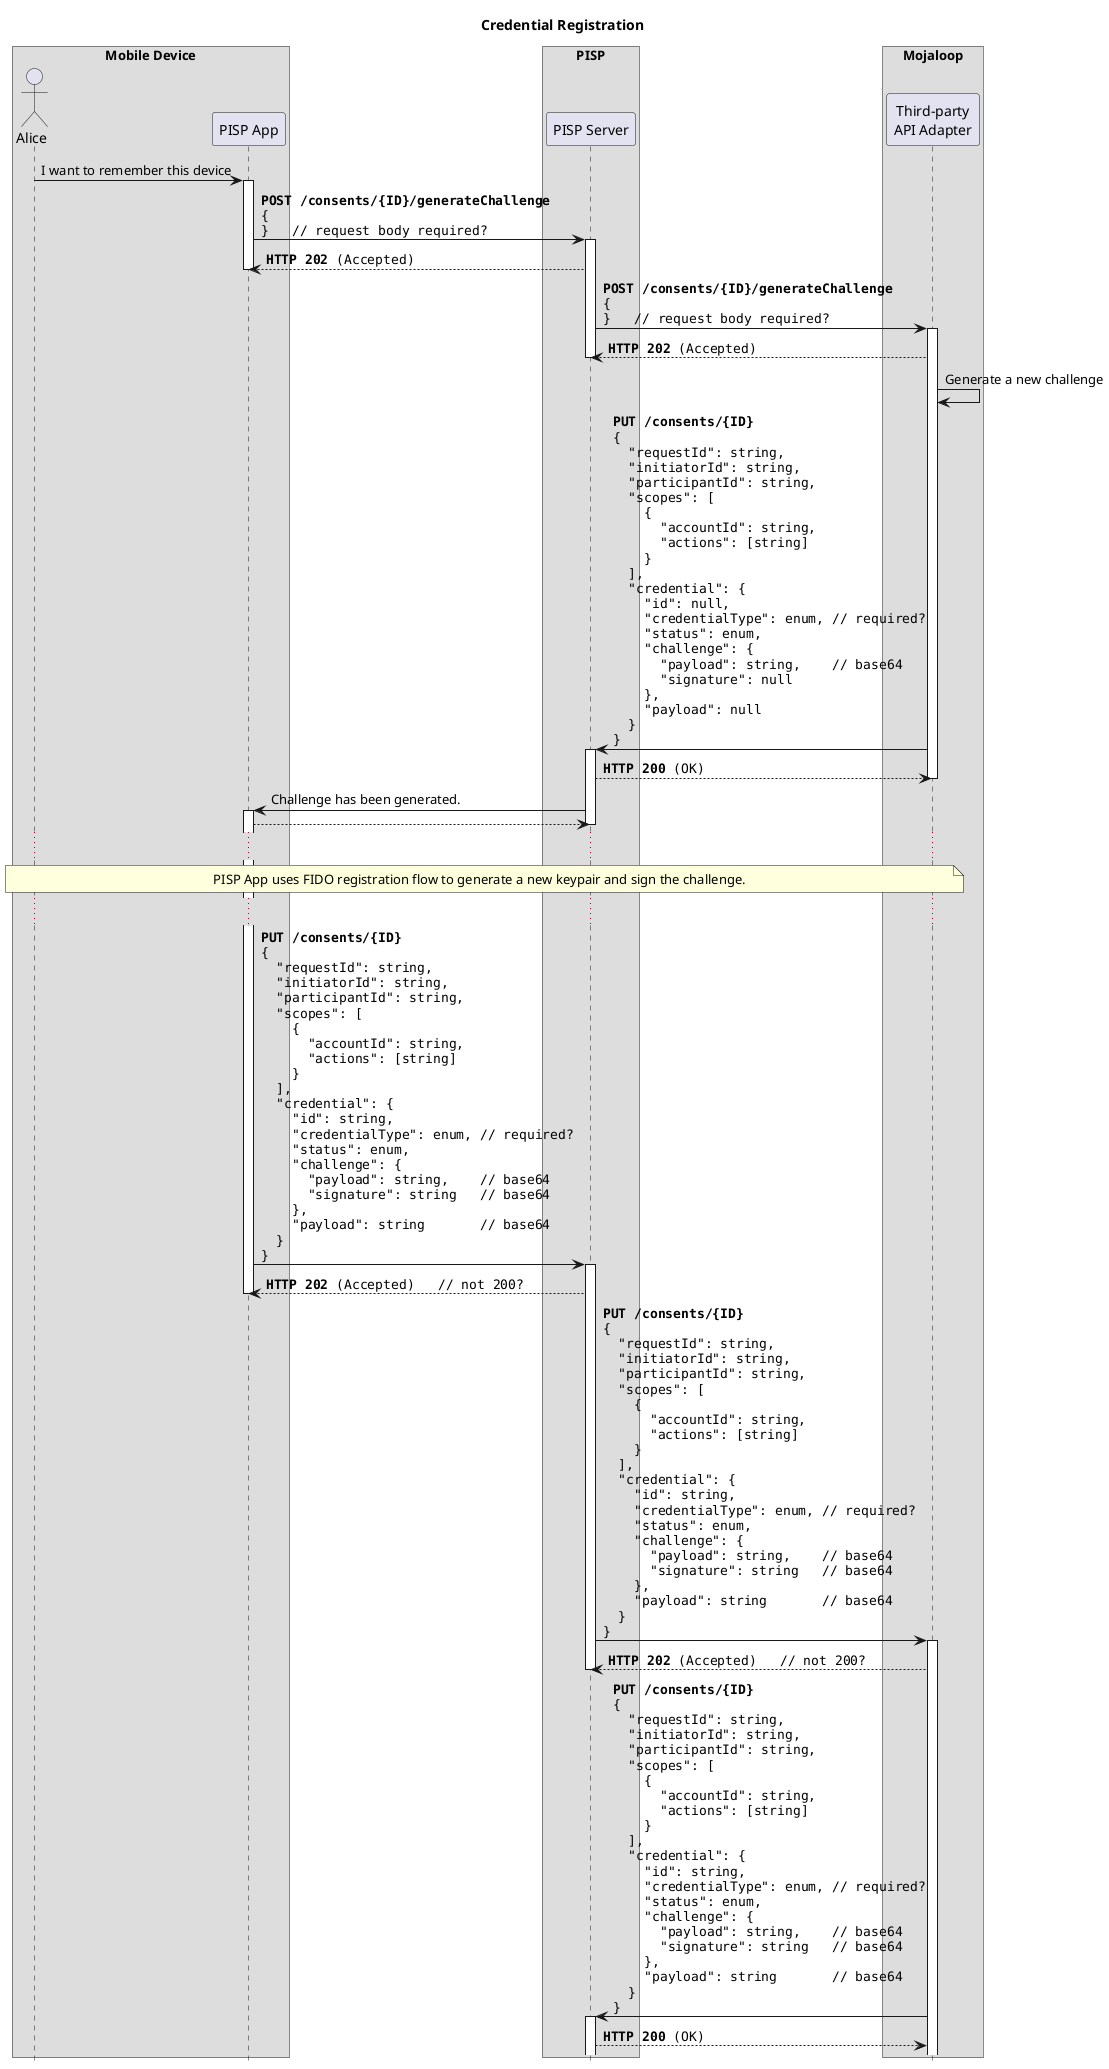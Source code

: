 @startuml Credential Registration

title: Credential Registration

hide footbox

box "Mobile Device"
  actor Alice
  participant "PISP App" as App
end box
box "PISP"
  participant "PISP Server" as Server
end box
box "Mojaloop"
  participant "Third-party\nAPI Adapter" as Adapter
end box

'start flow
Alice -> App ++: I want to remember this device

App -> Server ++: ""**POST /consents/{ID}/generateChallenge**""\n\
""{""\n\
""}   // request body required?""

App <-- Server: ""**HTTP 202** (Accepted)""
deactivate App

Server -> Adapter ++: ""**POST /consents/{ID}/generateChallenge**""\n\
""{""\n\
""}   // request body required?""

Server <-- Adapter: ""**HTTP 202** (Accepted)""
deactivate Server

Adapter -> Adapter: Generate a new challenge

Adapter -> Server ++: ""**PUT /consents/{ID}**""\n\
""{""\n\
""  "requestId": string,""\n\
""  "initiatorId": string,""\n\
""  "participantId": string,""\n\
""  "scopes": [""\n\
""    {""\n\
""      "accountId": string,""\n\
""      "actions": [string]""\n\
""    }""\n\
""  ],""\n\
""  "credential": {""\n\
""    "id": null,""\n\
""    "credentialType": enum, // required?""\n\
""    "status": enum,""\n\
""    "challenge": {""\n\
""      "payload": string,    // base64""\n\
""      "signature": null""\n\
""    },""\n\
""    "payload": null""\n\
""  }""\n\
""}""

Adapter <-- Server: ""**HTTP 200** (OK)""

deactivate Adapter

Server -> App ++: Challenge has been generated.
Server <-- App

deactivate Server

...

note over Alice, Adapter
  PISP App uses FIDO registration flow to generate a new keypair and sign the challenge.
end note

...

App -> Server ++: ""**PUT /consents/{ID}**""\n\
""{""\n\
""  "requestId": string,""\n\
""  "initiatorId": string,""\n\
""  "participantId": string,""\n\
""  "scopes": [""\n\
""    {""\n\
""      "accountId": string,""\n\
""      "actions": [string]""\n\
""    }""\n\
""  ],""\n\
""  "credential": {""\n\
""    "id": string,""\n\
""    "credentialType": enum, // required?""\n\
""    "status": enum,""\n\
""    "challenge": {""\n\
""      "payload": string,    // base64""\n\
""      "signature": string   // base64""\n\
""    },""\n\
""    "payload": string       // base64""\n\
""  }""\n\
""}""

App <-- Server: ""**HTTP 202** (Accepted)   // not 200?""

deactivate App

Server -> Adapter ++: ""**PUT /consents/{ID}**""\n\
""{""\n\
""  "requestId": string,""\n\
""  "initiatorId": string,""\n\
""  "participantId": string,""\n\
""  "scopes": [""\n\
""    {""\n\
""      "accountId": string,""\n\
""      "actions": [string]""\n\
""    }""\n\
""  ],""\n\
""  "credential": {""\n\
""    "id": string,""\n\
""    "credentialType": enum, // required?""\n\
""    "status": enum,""\n\
""    "challenge": {""\n\
""      "payload": string,    // base64""\n\
""      "signature": string   // base64""\n\
""    },""\n\
""    "payload": string       // base64""\n\
""  }""\n\
""}""

Server <-- Adapter: ""**HTTP 202** (Accepted)   // not 200?""

deactivate Server

Adapter -> Server ++: ""**PUT /consents/{ID}**""\n\
""{""\n\
""  "requestId": string,""\n\
""  "initiatorId": string,""\n\
""  "participantId": string,""\n\
""  "scopes": [""\n\
""    {""\n\
""      "accountId": string,""\n\
""      "actions": [string]""\n\
""    }""\n\
""  ],""\n\
""  "credential": {""\n\
""    "id": string,""\n\
""    "credentialType": enum, // required?""\n\
""    "status": enum,""\n\
""    "challenge": {""\n\
""      "payload": string,    // base64""\n\
""      "signature": string   // base64""\n\
""    },""\n\
""    "payload": string       // base64""\n\
""  }""\n\
""}""

Adapter <-- Server: ""**HTTP 200** (OK)""

@enduml
